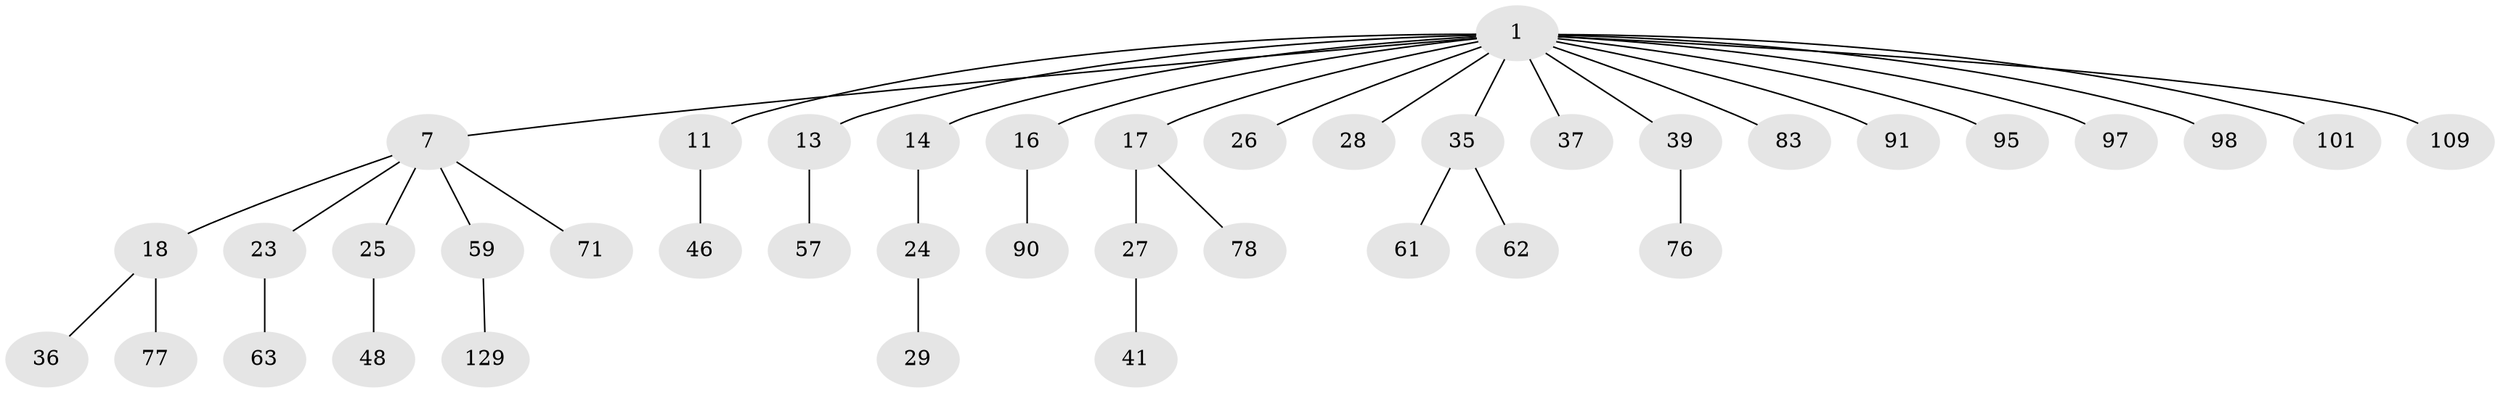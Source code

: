 // original degree distribution, {5: 0.03676470588235294, 3: 0.16911764705882354, 8: 0.007352941176470588, 4: 0.058823529411764705, 6: 0.007352941176470588, 2: 0.23529411764705882, 1: 0.4852941176470588}
// Generated by graph-tools (version 1.1) at 2025/19/03/04/25 18:19:18]
// undirected, 40 vertices, 39 edges
graph export_dot {
graph [start="1"]
  node [color=gray90,style=filled];
  1 [super="+2+8+5+15+3"];
  7 [super="+9+56"];
  11 [super="+44"];
  13 [super="+111"];
  14 [super="+58"];
  16 [super="+92+21"];
  17 [super="+19+106+45+94"];
  18 [super="+105+34"];
  23 [super="+81"];
  24 [super="+89"];
  25 [super="+30"];
  26 [super="+80"];
  27 [super="+33+51"];
  28 [super="+65+40+55"];
  29;
  35;
  36 [super="+43+49"];
  37 [super="+135+116"];
  39;
  41 [super="+69"];
  46 [super="+50"];
  48 [super="+52+120"];
  57;
  59 [super="+132+127"];
  61;
  62 [super="+99"];
  63 [super="+96"];
  71;
  76;
  77;
  78;
  83;
  90;
  91;
  95;
  97;
  98 [super="+103"];
  101;
  109;
  129;
  1 -- 98;
  1 -- 11;
  1 -- 28;
  1 -- 17;
  1 -- 95;
  1 -- 97;
  1 -- 101;
  1 -- 37;
  1 -- 7;
  1 -- 91;
  1 -- 35;
  1 -- 39;
  1 -- 109;
  1 -- 14;
  1 -- 13;
  1 -- 16;
  1 -- 83;
  1 -- 26;
  7 -- 23;
  7 -- 25;
  7 -- 18;
  7 -- 59;
  7 -- 71;
  11 -- 46;
  13 -- 57;
  14 -- 24;
  16 -- 90;
  17 -- 27;
  17 -- 78;
  18 -- 36;
  18 -- 77;
  23 -- 63;
  24 -- 29;
  25 -- 48;
  27 -- 41;
  35 -- 61;
  35 -- 62;
  39 -- 76;
  59 -- 129;
}
